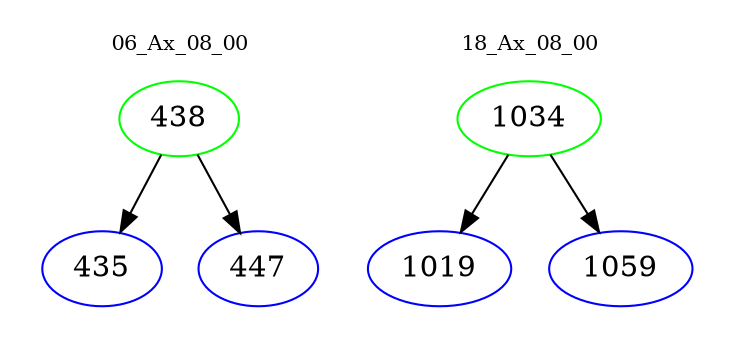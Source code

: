 digraph{
subgraph cluster_0 {
color = white
label = "06_Ax_08_00";
fontsize=10;
T0_438 [label="438", color="green"]
T0_438 -> T0_435 [color="black"]
T0_435 [label="435", color="blue"]
T0_438 -> T0_447 [color="black"]
T0_447 [label="447", color="blue"]
}
subgraph cluster_1 {
color = white
label = "18_Ax_08_00";
fontsize=10;
T1_1034 [label="1034", color="green"]
T1_1034 -> T1_1019 [color="black"]
T1_1019 [label="1019", color="blue"]
T1_1034 -> T1_1059 [color="black"]
T1_1059 [label="1059", color="blue"]
}
}
